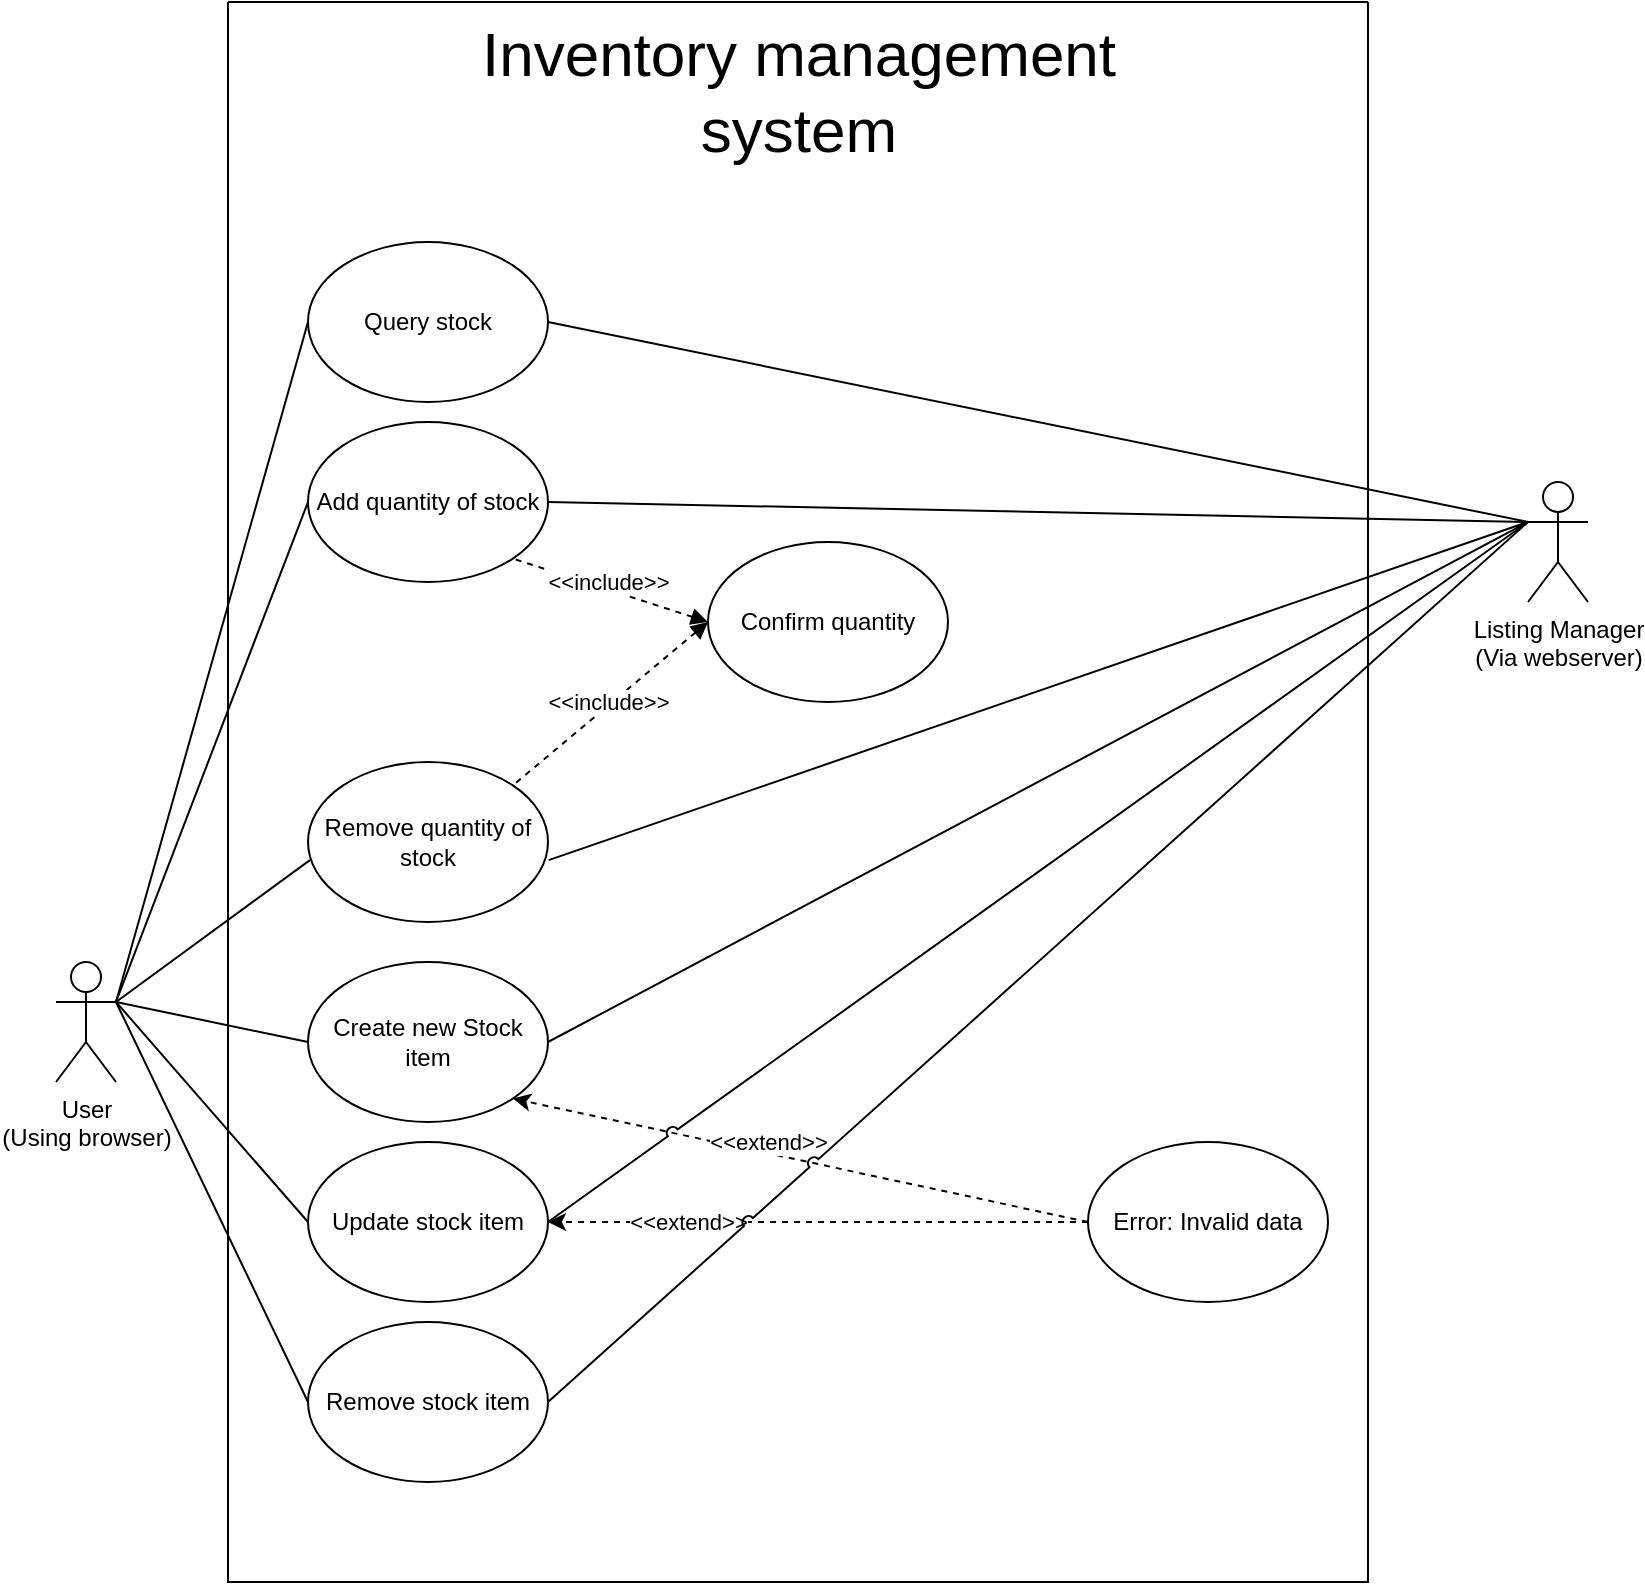 <mxfile version="24.2.5" type="device">
  <diagram name="Page-1" id="HXr3HOaS1MGKg78BjgzO">
    <mxGraphModel dx="1647" dy="848" grid="1" gridSize="10" guides="1" tooltips="1" connect="1" arrows="1" fold="1" page="1" pageScale="1" pageWidth="827" pageHeight="1169" math="0" shadow="0">
      <root>
        <mxCell id="0" />
        <mxCell id="1" parent="0" />
        <mxCell id="pHT5EGtyeG377dCIvr6L-1" value="" style="swimlane;startSize=0;" parent="1" vertex="1">
          <mxGeometry x="114" y="130" width="570" height="790" as="geometry">
            <mxRectangle x="200" y="110" width="50" height="40" as="alternateBounds" />
          </mxGeometry>
        </mxCell>
        <mxCell id="pHT5EGtyeG377dCIvr6L-2" value="Inventory management &lt;br&gt;system" style="text;html=1;align=center;verticalAlign=middle;resizable=0;points=[];autosize=1;strokeColor=none;fillColor=none;fontSize=31;" parent="pHT5EGtyeG377dCIvr6L-1" vertex="1">
          <mxGeometry x="115" width="340" height="90" as="geometry" />
        </mxCell>
        <mxCell id="pHT5EGtyeG377dCIvr6L-16" value="Create new Stock item" style="ellipse;whiteSpace=wrap;html=1;" parent="pHT5EGtyeG377dCIvr6L-1" vertex="1">
          <mxGeometry x="40" y="480" width="120" height="80" as="geometry" />
        </mxCell>
        <mxCell id="pHT5EGtyeG377dCIvr6L-17" value="Query stock" style="ellipse;whiteSpace=wrap;html=1;" parent="pHT5EGtyeG377dCIvr6L-1" vertex="1">
          <mxGeometry x="40" y="120" width="120" height="80" as="geometry" />
        </mxCell>
        <mxCell id="pHT5EGtyeG377dCIvr6L-18" value="Add quantity of stock" style="ellipse;whiteSpace=wrap;html=1;" parent="pHT5EGtyeG377dCIvr6L-1" vertex="1">
          <mxGeometry x="40" y="210" width="120" height="80" as="geometry" />
        </mxCell>
        <mxCell id="pHT5EGtyeG377dCIvr6L-19" value="Remove quantity of stock" style="ellipse;whiteSpace=wrap;html=1;" parent="pHT5EGtyeG377dCIvr6L-1" vertex="1">
          <mxGeometry x="40" y="380" width="120" height="80" as="geometry" />
        </mxCell>
        <mxCell id="pHT5EGtyeG377dCIvr6L-20" value="Update stock item" style="ellipse;whiteSpace=wrap;html=1;" parent="pHT5EGtyeG377dCIvr6L-1" vertex="1">
          <mxGeometry x="40" y="570" width="120" height="80" as="geometry" />
        </mxCell>
        <mxCell id="pHT5EGtyeG377dCIvr6L-21" value="Remove stock item" style="ellipse;whiteSpace=wrap;html=1;" parent="pHT5EGtyeG377dCIvr6L-1" vertex="1">
          <mxGeometry x="40" y="660" width="120" height="80" as="geometry" />
        </mxCell>
        <mxCell id="kqo15pBJbkQl4ZxYF6Qg-6" style="rounded=0;orthogonalLoop=1;jettySize=auto;html=1;exitX=0;exitY=0.5;exitDx=0;exitDy=0;entryX=1;entryY=0;entryDx=0;entryDy=0;dashed=1;endArrow=none;endFill=0;startArrow=block;startFill=1;" edge="1" parent="pHT5EGtyeG377dCIvr6L-1" source="kqo15pBJbkQl4ZxYF6Qg-4" target="pHT5EGtyeG377dCIvr6L-19">
          <mxGeometry relative="1" as="geometry" />
        </mxCell>
        <mxCell id="kqo15pBJbkQl4ZxYF6Qg-4" value="Confirm quantity" style="ellipse;whiteSpace=wrap;html=1;" vertex="1" parent="pHT5EGtyeG377dCIvr6L-1">
          <mxGeometry x="240" y="270" width="120" height="80" as="geometry" />
        </mxCell>
        <mxCell id="kqo15pBJbkQl4ZxYF6Qg-5" style="rounded=0;orthogonalLoop=1;jettySize=auto;html=1;exitX=0;exitY=0.5;exitDx=0;exitDy=0;entryX=1;entryY=1;entryDx=0;entryDy=0;dashed=1;endArrow=none;endFill=0;startArrow=block;startFill=1;" edge="1" parent="pHT5EGtyeG377dCIvr6L-1" source="kqo15pBJbkQl4ZxYF6Qg-4" target="pHT5EGtyeG377dCIvr6L-18">
          <mxGeometry relative="1" as="geometry" />
        </mxCell>
        <mxCell id="kqo15pBJbkQl4ZxYF6Qg-7" value="&amp;lt;&amp;lt;include&amp;gt;&amp;gt;" style="edgeLabel;html=1;align=center;verticalAlign=middle;resizable=0;points=[];" vertex="1" connectable="0" parent="kqo15pBJbkQl4ZxYF6Qg-5">
          <mxGeometry x="0.341" y="1" relative="1" as="geometry">
            <mxPoint x="16" as="offset" />
          </mxGeometry>
        </mxCell>
        <mxCell id="kqo15pBJbkQl4ZxYF6Qg-8" value="&amp;lt;&amp;lt;include&amp;gt;&amp;gt;" style="edgeLabel;html=1;align=center;verticalAlign=middle;resizable=0;points=[];" vertex="1" connectable="0" parent="pHT5EGtyeG377dCIvr6L-1">
          <mxGeometry x="190.001" y="350.003" as="geometry" />
        </mxCell>
        <mxCell id="kqo15pBJbkQl4ZxYF6Qg-10" style="rounded=0;orthogonalLoop=1;jettySize=auto;html=1;exitX=0;exitY=0.5;exitDx=0;exitDy=0;entryX=1;entryY=1;entryDx=0;entryDy=0;dashed=1;" edge="1" parent="pHT5EGtyeG377dCIvr6L-1" source="kqo15pBJbkQl4ZxYF6Qg-9" target="pHT5EGtyeG377dCIvr6L-16">
          <mxGeometry relative="1" as="geometry" />
        </mxCell>
        <mxCell id="kqo15pBJbkQl4ZxYF6Qg-14" value="&amp;lt;&amp;lt;extend&amp;gt;&amp;gt;" style="edgeLabel;html=1;align=center;verticalAlign=middle;resizable=0;points=[];" vertex="1" connectable="0" parent="kqo15pBJbkQl4ZxYF6Qg-10">
          <mxGeometry x="-0.29" y="-1" relative="1" as="geometry">
            <mxPoint x="-58" y="-17" as="offset" />
          </mxGeometry>
        </mxCell>
        <mxCell id="kqo15pBJbkQl4ZxYF6Qg-12" style="rounded=0;orthogonalLoop=1;jettySize=auto;html=1;entryX=1;entryY=0.5;entryDx=0;entryDy=0;dashed=1;" edge="1" parent="pHT5EGtyeG377dCIvr6L-1" source="kqo15pBJbkQl4ZxYF6Qg-9" target="pHT5EGtyeG377dCIvr6L-20">
          <mxGeometry relative="1" as="geometry" />
        </mxCell>
        <mxCell id="kqo15pBJbkQl4ZxYF6Qg-13" value="&amp;lt;&amp;lt;extend&amp;gt;&amp;gt;" style="edgeLabel;html=1;align=center;verticalAlign=middle;resizable=0;points=[];" vertex="1" connectable="0" parent="kqo15pBJbkQl4ZxYF6Qg-12">
          <mxGeometry x="-0.192" relative="1" as="geometry">
            <mxPoint x="-91" as="offset" />
          </mxGeometry>
        </mxCell>
        <mxCell id="kqo15pBJbkQl4ZxYF6Qg-9" value="Error: Invalid data" style="ellipse;whiteSpace=wrap;html=1;" vertex="1" parent="pHT5EGtyeG377dCIvr6L-1">
          <mxGeometry x="430" y="570" width="120" height="80" as="geometry" />
        </mxCell>
        <mxCell id="pHT5EGtyeG377dCIvr6L-41" value="Listing Manager&lt;div&gt;(Via webserver)&lt;/div&gt;" style="shape=umlActor;verticalLabelPosition=bottom;verticalAlign=top;html=1;outlineConnect=0;" parent="1" vertex="1">
          <mxGeometry x="764" y="370" width="30" height="60" as="geometry" />
        </mxCell>
        <mxCell id="pHT5EGtyeG377dCIvr6L-36" style="rounded=0;orthogonalLoop=1;jettySize=auto;html=1;exitX=0;exitY=0.333;exitDx=0;exitDy=0;exitPerimeter=0;entryX=1;entryY=0.5;entryDx=0;entryDy=0;endArrow=none;endFill=0;jumpStyle=arc;" parent="1" source="pHT5EGtyeG377dCIvr6L-41" target="pHT5EGtyeG377dCIvr6L-17" edge="1">
          <mxGeometry relative="1" as="geometry" />
        </mxCell>
        <mxCell id="pHT5EGtyeG377dCIvr6L-37" style="rounded=0;orthogonalLoop=1;jettySize=auto;html=1;exitX=0;exitY=0.333;exitDx=0;exitDy=0;exitPerimeter=0;entryX=1;entryY=0.5;entryDx=0;entryDy=0;endArrow=none;endFill=0;jumpStyle=arc;" parent="1" source="pHT5EGtyeG377dCIvr6L-41" target="pHT5EGtyeG377dCIvr6L-18" edge="1">
          <mxGeometry relative="1" as="geometry" />
        </mxCell>
        <mxCell id="pHT5EGtyeG377dCIvr6L-38" style="rounded=0;orthogonalLoop=1;jettySize=auto;html=1;exitX=0;exitY=0.333;exitDx=0;exitDy=0;exitPerimeter=0;entryX=1;entryY=0.5;entryDx=0;entryDy=0;endArrow=none;endFill=0;jumpStyle=arc;" parent="1" source="pHT5EGtyeG377dCIvr6L-41" target="pHT5EGtyeG377dCIvr6L-16" edge="1">
          <mxGeometry relative="1" as="geometry" />
        </mxCell>
        <mxCell id="pHT5EGtyeG377dCIvr6L-39" style="rounded=0;orthogonalLoop=1;jettySize=auto;html=1;exitX=0;exitY=0.333;exitDx=0;exitDy=0;exitPerimeter=0;entryX=1;entryY=0.5;entryDx=0;entryDy=0;endArrow=none;endFill=0;jumpStyle=arc;" parent="1" source="pHT5EGtyeG377dCIvr6L-41" target="pHT5EGtyeG377dCIvr6L-20" edge="1">
          <mxGeometry relative="1" as="geometry" />
        </mxCell>
        <mxCell id="pHT5EGtyeG377dCIvr6L-40" style="rounded=0;orthogonalLoop=1;jettySize=auto;html=1;exitX=0;exitY=0.333;exitDx=0;exitDy=0;exitPerimeter=0;entryX=1;entryY=0.5;entryDx=0;entryDy=0;endArrow=none;endFill=0;jumpStyle=arc;" parent="1" source="pHT5EGtyeG377dCIvr6L-41" target="pHT5EGtyeG377dCIvr6L-21" edge="1">
          <mxGeometry relative="1" as="geometry" />
        </mxCell>
        <mxCell id="pHT5EGtyeG377dCIvr6L-45" style="rounded=0;orthogonalLoop=1;jettySize=auto;html=1;exitX=0;exitY=0.333;exitDx=0;exitDy=0;exitPerimeter=0;entryX=1.003;entryY=0.613;entryDx=0;entryDy=0;endArrow=none;endFill=0;jumpStyle=arc;entryPerimeter=0;" parent="1" source="pHT5EGtyeG377dCIvr6L-41" target="pHT5EGtyeG377dCIvr6L-19" edge="1">
          <mxGeometry relative="1" as="geometry">
            <mxPoint x="734" y="570" as="sourcePoint" />
            <mxPoint x="304" y="300" as="targetPoint" />
          </mxGeometry>
        </mxCell>
        <mxCell id="pHT5EGtyeG377dCIvr6L-28" value="User&lt;br&gt;(Using browser)" style="shape=umlActor;verticalLabelPosition=bottom;verticalAlign=top;html=1;outlineConnect=0;" parent="1" vertex="1">
          <mxGeometry x="28" y="610" width="30" height="60" as="geometry" />
        </mxCell>
        <mxCell id="pHT5EGtyeG377dCIvr6L-26" style="rounded=0;orthogonalLoop=1;jettySize=auto;html=1;exitX=1;exitY=0.333;exitDx=0;exitDy=0;exitPerimeter=0;entryX=0;entryY=0.5;entryDx=0;entryDy=0;endArrow=none;endFill=0;jumpStyle=arc;" parent="1" source="pHT5EGtyeG377dCIvr6L-28" target="pHT5EGtyeG377dCIvr6L-17" edge="1">
          <mxGeometry relative="1" as="geometry" />
        </mxCell>
        <mxCell id="pHT5EGtyeG377dCIvr6L-27" style="rounded=0;orthogonalLoop=1;jettySize=auto;html=1;exitX=1;exitY=0.333;exitDx=0;exitDy=0;exitPerimeter=0;entryX=0;entryY=0.5;entryDx=0;entryDy=0;endArrow=none;endFill=0;jumpStyle=arc;" parent="1" source="pHT5EGtyeG377dCIvr6L-28" target="pHT5EGtyeG377dCIvr6L-18" edge="1">
          <mxGeometry relative="1" as="geometry" />
        </mxCell>
        <mxCell id="pHT5EGtyeG377dCIvr6L-30" style="rounded=0;orthogonalLoop=1;jettySize=auto;html=1;exitX=1;exitY=0.333;exitDx=0;exitDy=0;exitPerimeter=0;entryX=0.008;entryY=0.613;entryDx=0;entryDy=0;entryPerimeter=0;endArrow=none;endFill=0;jumpStyle=arc;" parent="1" source="pHT5EGtyeG377dCIvr6L-28" target="pHT5EGtyeG377dCIvr6L-19" edge="1">
          <mxGeometry relative="1" as="geometry" />
        </mxCell>
        <mxCell id="kqo15pBJbkQl4ZxYF6Qg-1" style="rounded=0;orthogonalLoop=1;jettySize=auto;html=1;exitX=1;exitY=0.333;exitDx=0;exitDy=0;exitPerimeter=0;entryX=0;entryY=0.5;entryDx=0;entryDy=0;endArrow=none;endFill=0;" edge="1" parent="1" source="pHT5EGtyeG377dCIvr6L-28" target="pHT5EGtyeG377dCIvr6L-16">
          <mxGeometry relative="1" as="geometry" />
        </mxCell>
        <mxCell id="kqo15pBJbkQl4ZxYF6Qg-2" style="rounded=0;orthogonalLoop=1;jettySize=auto;html=1;exitX=1;exitY=0.333;exitDx=0;exitDy=0;exitPerimeter=0;entryX=0;entryY=0.5;entryDx=0;entryDy=0;endArrow=none;endFill=0;" edge="1" parent="1" source="pHT5EGtyeG377dCIvr6L-28" target="pHT5EGtyeG377dCIvr6L-20">
          <mxGeometry relative="1" as="geometry">
            <mxPoint x="118" y="750" as="targetPoint" />
          </mxGeometry>
        </mxCell>
        <mxCell id="kqo15pBJbkQl4ZxYF6Qg-3" style="rounded=0;orthogonalLoop=1;jettySize=auto;html=1;exitX=1;exitY=0.333;exitDx=0;exitDy=0;exitPerimeter=0;entryX=0;entryY=0.5;entryDx=0;entryDy=0;endArrow=none;endFill=0;" edge="1" parent="1" source="pHT5EGtyeG377dCIvr6L-28" target="pHT5EGtyeG377dCIvr6L-21">
          <mxGeometry relative="1" as="geometry" />
        </mxCell>
      </root>
    </mxGraphModel>
  </diagram>
</mxfile>
